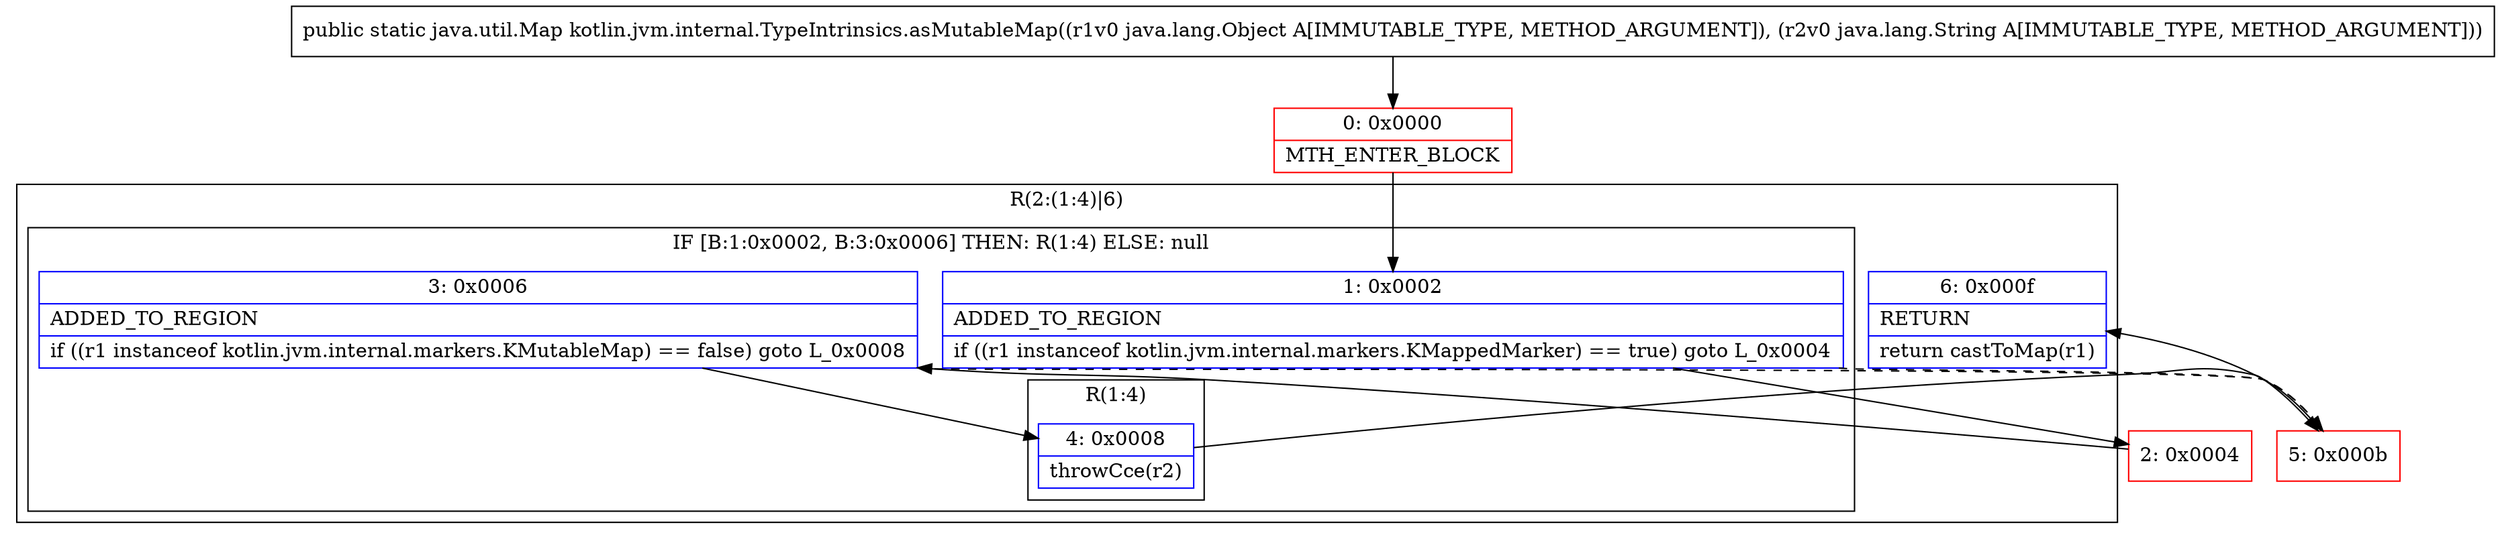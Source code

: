 digraph "CFG forkotlin.jvm.internal.TypeIntrinsics.asMutableMap(Ljava\/lang\/Object;Ljava\/lang\/String;)Ljava\/util\/Map;" {
subgraph cluster_Region_854883673 {
label = "R(2:(1:4)|6)";
node [shape=record,color=blue];
subgraph cluster_IfRegion_124299405 {
label = "IF [B:1:0x0002, B:3:0x0006] THEN: R(1:4) ELSE: null";
node [shape=record,color=blue];
Node_1 [shape=record,label="{1\:\ 0x0002|ADDED_TO_REGION\l|if ((r1 instanceof kotlin.jvm.internal.markers.KMappedMarker) == true) goto L_0x0004\l}"];
Node_3 [shape=record,label="{3\:\ 0x0006|ADDED_TO_REGION\l|if ((r1 instanceof kotlin.jvm.internal.markers.KMutableMap) == false) goto L_0x0008\l}"];
subgraph cluster_Region_7900444 {
label = "R(1:4)";
node [shape=record,color=blue];
Node_4 [shape=record,label="{4\:\ 0x0008|throwCce(r2)\l}"];
}
}
Node_6 [shape=record,label="{6\:\ 0x000f|RETURN\l|return castToMap(r1)\l}"];
}
Node_0 [shape=record,color=red,label="{0\:\ 0x0000|MTH_ENTER_BLOCK\l}"];
Node_2 [shape=record,color=red,label="{2\:\ 0x0004}"];
Node_5 [shape=record,color=red,label="{5\:\ 0x000b}"];
MethodNode[shape=record,label="{public static java.util.Map kotlin.jvm.internal.TypeIntrinsics.asMutableMap((r1v0 java.lang.Object A[IMMUTABLE_TYPE, METHOD_ARGUMENT]), (r2v0 java.lang.String A[IMMUTABLE_TYPE, METHOD_ARGUMENT])) }"];
MethodNode -> Node_0;
Node_1 -> Node_2;
Node_1 -> Node_5[style=dashed];
Node_3 -> Node_4;
Node_3 -> Node_5[style=dashed];
Node_4 -> Node_5;
Node_0 -> Node_1;
Node_2 -> Node_3;
Node_5 -> Node_6;
}

